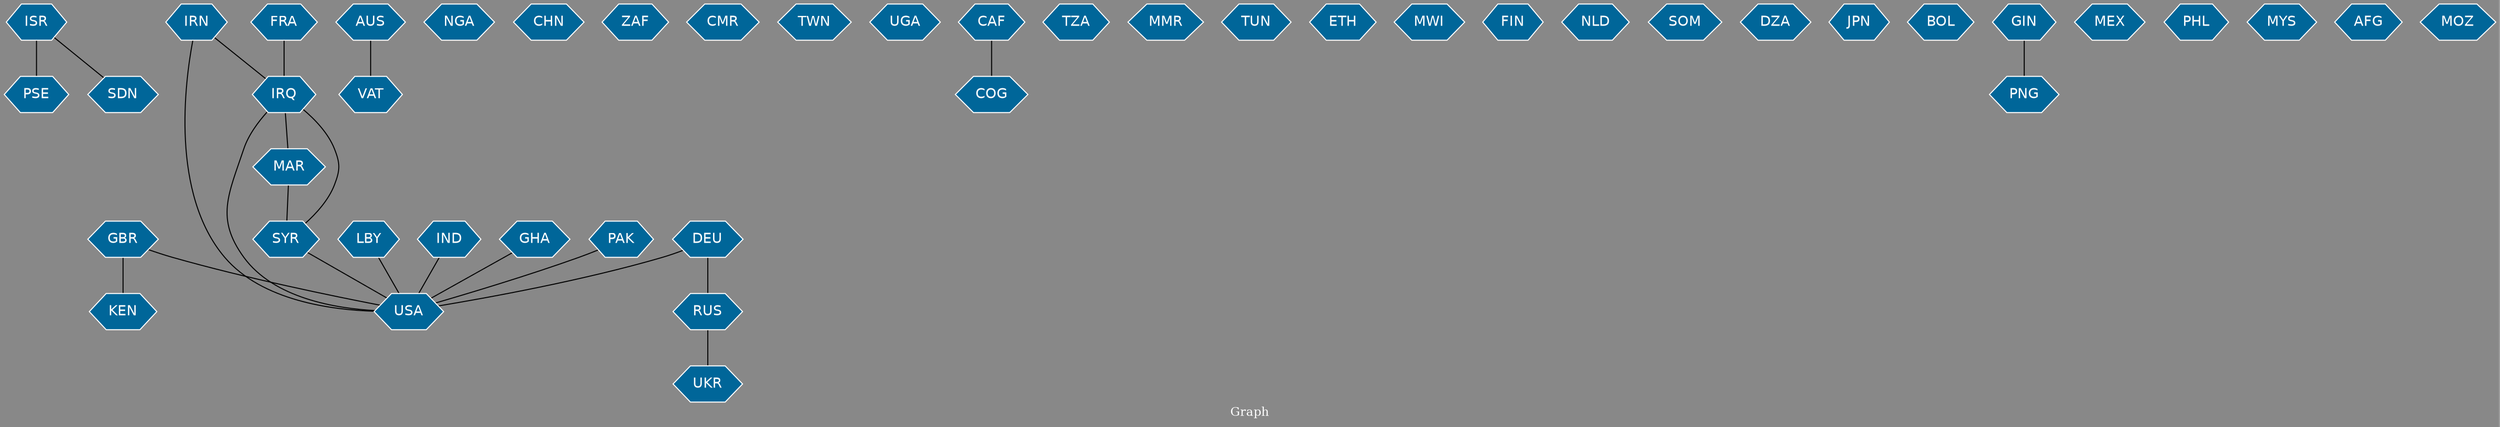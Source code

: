 // Countries together in item graph
graph {
	graph [bgcolor="#888888" fontcolor=white fontsize=12 label="Graph" outputorder=edgesfirst overlap=prism]
	node [color=white fillcolor="#006699" fontcolor=white fontname=Helvetica shape=hexagon style=filled]
	edge [arrowhead=open color=black fontcolor=white fontname=Courier fontsize=12]
		PSE [label=PSE]
		ISR [label=ISR]
		USA [label=USA]
		VAT [label=VAT]
		NGA [label=NGA]
		CHN [label=CHN]
		ZAF [label=ZAF]
		AUS [label=AUS]
		KEN [label=KEN]
		GBR [label=GBR]
		UKR [label=UKR]
		SDN [label=SDN]
		CMR [label=CMR]
		IRQ [label=IRQ]
		IRN [label=IRN]
		RUS [label=RUS]
		DEU [label=DEU]
		TWN [label=TWN]
		MAR [label=MAR]
		FRA [label=FRA]
		UGA [label=UGA]
		LBY [label=LBY]
		SYR [label=SYR]
		CAF [label=CAF]
		COG [label=COG]
		TZA [label=TZA]
		MMR [label=MMR]
		TUN [label=TUN]
		ETH [label=ETH]
		MWI [label=MWI]
		FIN [label=FIN]
		NLD [label=NLD]
		IND [label=IND]
		SOM [label=SOM]
		DZA [label=DZA]
		JPN [label=JPN]
		BOL [label=BOL]
		GHA [label=GHA]
		GIN [label=GIN]
		PNG [label=PNG]
		MEX [label=MEX]
		PHL [label=PHL]
		MYS [label=MYS]
		PAK [label=PAK]
		AFG [label=AFG]
		MOZ [label=MOZ]
			SYR -- USA [weight=1]
			ISR -- PSE [weight=8]
			DEU -- RUS [weight=1]
			PAK -- USA [weight=1]
			IRN -- IRQ [weight=1]
			GHA -- USA [weight=1]
			GIN -- PNG [weight=1]
			AUS -- VAT [weight=1]
			IRQ -- USA [weight=1]
			FRA -- IRQ [weight=1]
			IND -- USA [weight=1]
			GBR -- KEN [weight=1]
			CAF -- COG [weight=1]
			DEU -- USA [weight=2]
			RUS -- UKR [weight=1]
			IRQ -- SYR [weight=1]
			IRN -- USA [weight=1]
			LBY -- USA [weight=1]
			MAR -- SYR [weight=1]
			ISR -- SDN [weight=1]
			IRQ -- MAR [weight=1]
			GBR -- USA [weight=1]
}